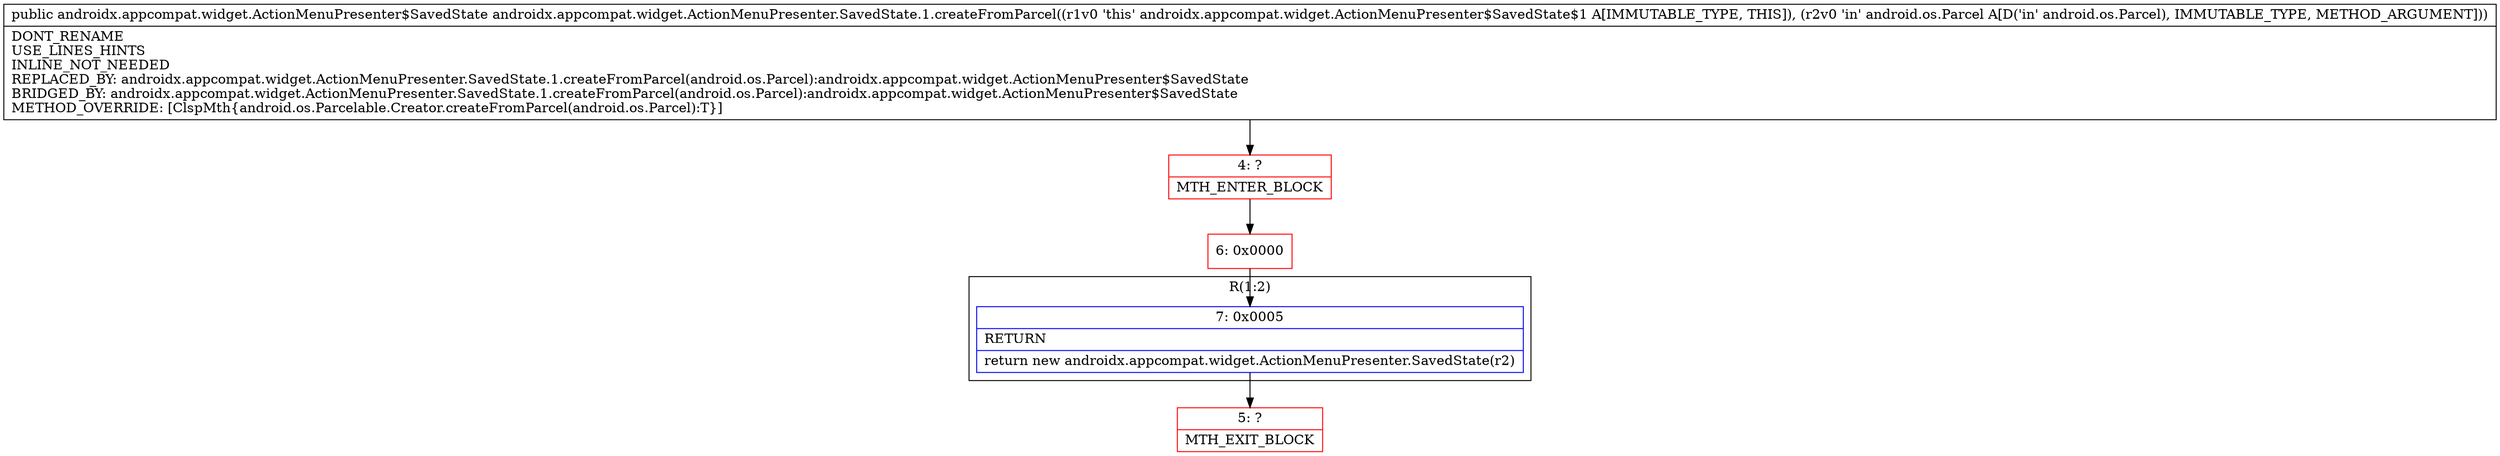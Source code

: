 digraph "CFG forandroidx.appcompat.widget.ActionMenuPresenter.SavedState.1.createFromParcel(Landroid\/os\/Parcel;)Landroidx\/appcompat\/widget\/ActionMenuPresenter$SavedState;" {
subgraph cluster_Region_503543945 {
label = "R(1:2)";
node [shape=record,color=blue];
Node_7 [shape=record,label="{7\:\ 0x0005|RETURN\l|return new androidx.appcompat.widget.ActionMenuPresenter.SavedState(r2)\l}"];
}
Node_4 [shape=record,color=red,label="{4\:\ ?|MTH_ENTER_BLOCK\l}"];
Node_6 [shape=record,color=red,label="{6\:\ 0x0000}"];
Node_5 [shape=record,color=red,label="{5\:\ ?|MTH_EXIT_BLOCK\l}"];
MethodNode[shape=record,label="{public androidx.appcompat.widget.ActionMenuPresenter$SavedState androidx.appcompat.widget.ActionMenuPresenter.SavedState.1.createFromParcel((r1v0 'this' androidx.appcompat.widget.ActionMenuPresenter$SavedState$1 A[IMMUTABLE_TYPE, THIS]), (r2v0 'in' android.os.Parcel A[D('in' android.os.Parcel), IMMUTABLE_TYPE, METHOD_ARGUMENT]))  | DONT_RENAME\lUSE_LINES_HINTS\lINLINE_NOT_NEEDED\lREPLACED_BY: androidx.appcompat.widget.ActionMenuPresenter.SavedState.1.createFromParcel(android.os.Parcel):androidx.appcompat.widget.ActionMenuPresenter$SavedState\lBRIDGED_BY: androidx.appcompat.widget.ActionMenuPresenter.SavedState.1.createFromParcel(android.os.Parcel):androidx.appcompat.widget.ActionMenuPresenter$SavedState\lMETHOD_OVERRIDE: [ClspMth\{android.os.Parcelable.Creator.createFromParcel(android.os.Parcel):T\}]\l}"];
MethodNode -> Node_4;Node_7 -> Node_5;
Node_4 -> Node_6;
Node_6 -> Node_7;
}

